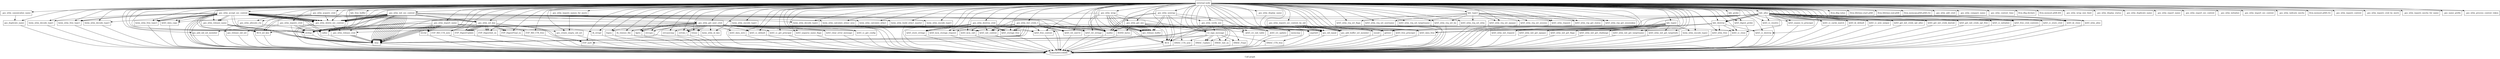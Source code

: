 digraph "Call graph" {
	label="Call graph";

	Node0x8051040c0 [shape=record,label="{external node}"];
	Node0x8051040c0 -> Node0x805104150;
	Node0x8051040c0 -> Node0x805104210;
	Node0x8051040c0 -> Node0x8051041b0;
	Node0x8051040c0 -> Node0x805104270;
	Node0x8051040c0 -> Node0x8051046f0;
	Node0x8051040c0 -> Node0x805104330;
	Node0x8051040c0 -> Node0x805104390;
	Node0x8051040c0 -> Node0x805104750;
	Node0x8051040c0 -> Node0x8051043f0;
	Node0x8051040c0 -> Node0x8051047b0;
	Node0x8051040c0 -> Node0x805104450;
	Node0x8051040c0 -> Node0x8051044b0;
	Node0x8051040c0 -> Node0x805104510;
	Node0x8051040c0 -> Node0x8051045d0;
	Node0x8051040c0 -> Node0x805104690;
	Node0x8051040c0 -> Node0x805104810;
	Node0x8051040c0 -> Node0x8051048d0;
	Node0x8051040c0 -> Node0x805104930;
	Node0x8051040c0 -> Node0x805104990;
	Node0x8051040c0 -> Node0x8051049f0;
	Node0x8051040c0 -> Node0x805104a50;
	Node0x8051040c0 -> Node0x805104ab0;
	Node0x8051040c0 -> Node0x805104b10;
	Node0x8051040c0 -> Node0x805104b70;
	Node0x8051040c0 -> Node0x805104bd0;
	Node0x8051040c0 -> Node0x805104c30;
	Node0x8051040c0 -> Node0x805104c90;
	Node0x8051040c0 -> Node0x805104cf0;
	Node0x8051040c0 -> Node0x805104d50;
	Node0x8051040c0 -> Node0x805104db0;
	Node0x8051040c0 -> Node0x805104e10;
	Node0x8051040c0 -> Node0x805104e70;
	Node0x8051040c0 -> Node0x805104ed0;
	Node0x8051040c0 -> Node0x805104f30;
	Node0x8051040c0 -> Node0x805104630;
	Node0x8051040c0 -> Node0x805105230;
	Node0x8051040c0 -> Node0x805104ff0;
	Node0x8051040c0 -> Node0x805105050;
	Node0x8051040c0 -> Node0x8051050b0;
	Node0x8051040c0 -> Node0x805105110;
	Node0x8051040c0 -> Node0x805105170;
	Node0x8051040c0 -> Node0x8051051d0;
	Node0x8051040c0 -> Node0x805105290;
	Node0x8051040c0 -> Node0x8051052f0;
	Node0x8051040c0 -> Node0x8051053b0;
	Node0x8051040c0 -> Node0x805105410;
	Node0x8051040c0 -> Node0x805105470;
	Node0x8051040c0 -> Node0x8051054d0;
	Node0x8051040c0 -> Node0x805105710;
	Node0x8051040c0 -> Node0x805105530;
	Node0x8051040c0 -> Node0x805105590;
	Node0x8051040c0 -> Node0x8051055f0;
	Node0x8051040c0 -> Node0x805105650;
	Node0x8051040c0 -> Node0x8051056b0;
	Node0x8051040c0 -> Node0x805105770;
	Node0x8051040c0 -> Node0x8051057d0;
	Node0x8051040c0 -> Node0x805105830;
	Node0x8051040c0 -> Node0x805105890;
	Node0x8051040c0 -> Node0x8051058f0;
	Node0x8051040c0 -> Node0x8051042d0;
	Node0x8051040c0 -> Node0x805105950;
	Node0x8051040c0 -> Node0x8051059b0;
	Node0x8051040c0 -> Node0x805105a10;
	Node0x8051040c0 -> Node0x805105a70;
	Node0x8051040c0 -> Node0x805105ad0;
	Node0x8051040c0 -> Node0x805105b30;
	Node0x8051040c0 -> Node0x805105b90;
	Node0x8051040c0 -> Node0x805105bf0;
	Node0x8051040c0 -> Node0x805105c50;
	Node0x8051040c0 -> Node0x805105cb0;
	Node0x8051040c0 -> Node0x805105d10;
	Node0x8051040c0 -> Node0x805105d70;
	Node0x8051040c0 -> Node0x805105dd0;
	Node0x8051040c0 -> Node0x805104870;
	Node0x8051040c0 -> Node0x805105e30;
	Node0x8051040c0 -> Node0x805105e90;
	Node0x8051040c0 -> Node0x805105ef0;
	Node0x8051040c0 -> Node0x805105f50;
	Node0x8051040c0 -> Node0x805105fb0;
	Node0x8051040c0 -> Node0x805106010;
	Node0x8051040c0 -> Node0x805106070;
	Node0x8051040c0 -> Node0x8051060d0;
	Node0x8051040c0 -> Node0x8051064f0;
	Node0x8051040c0 -> Node0x805106130;
	Node0x8051040c0 -> Node0x805106190;
	Node0x8051040c0 -> Node0x8051061f0;
	Node0x8051040c0 -> Node0x805106250;
	Node0x8051040c0 -> Node0x8051062b0;
	Node0x8051040c0 -> Node0x805106310;
	Node0x8051040c0 -> Node0x805106370;
	Node0x8051040c0 -> Node0x8051063d0;
	Node0x8051040c0 -> Node0x805106430;
	Node0x8051040c0 -> Node0x805106490;
	Node0x8051040c0 -> Node0x805106550;
	Node0x8051040c0 -> Node0x8051065b0;
	Node0x8051040c0 -> Node0x805106610;
	Node0x8051040c0 -> Node0x805106670;
	Node0x8051040c0 -> Node0x8051066d0;
	Node0x8051040c0 -> Node0x805106730;
	Node0x8051040c0 -> Node0x805106790;
	Node0x8051040c0 -> Node0x8051067f0;
	Node0x8051040c0 -> Node0x805106850;
	Node0x8051040c0 -> Node0x8051068b0;
	Node0x8051040c0 -> Node0x805106910;
	Node0x8051040c0 -> Node0x805106970;
	Node0x8051040c0 -> Node0x8051069d0;
	Node0x8051040c0 -> Node0x805106a30;
	Node0x8051040c0 -> Node0x805106a90;
	Node0x8051040c0 -> Node0x805106af0;
	Node0x8051040c0 -> Node0x805106b50;
	Node0x8051040c0 -> Node0x805106bb0;
	Node0x8051040c0 -> Node0x804fc11b0;
	Node0x8051040c0 -> Node0x804fc1270;
	Node0x8051040c0 -> Node0x804fc1570;
	Node0x8051040c0 -> Node0x804fc1990;
	Node0x8051040c0 -> Node0x804fc15d0;
	Node0x8051040c0 -> Node0x804fc1630;
	Node0x8051040c0 -> Node0x804fc1690;
	Node0x8051040c0 -> Node0x804fc16f0;
	Node0x8051040c0 -> Node0x804fc1750;
	Node0x8051040c0 -> Node0x804fc17b0;
	Node0x8051040c0 -> Node0x804fc1810;
	Node0x8051040c0 -> Node0x804fc1870;
	Node0x8051040c0 -> Node0x804fc18d0;
	Node0x8051040c0 -> Node0x804fc1930;
	Node0x8051040c0 -> Node0x804fc12d0;
	Node0x8051040c0 -> Node0x804fc1330;
	Node0x8051040c0 -> Node0x804fc1390;
	Node0x8051040c0 -> Node0x804fc13f0;
	Node0x8051040c0 -> Node0x804fc1450;
	Node0x8051040c0 -> Node0x804fc14b0;
	Node0x8051040c0 -> Node0x804fc1510;
	Node0x8051040c0 -> Node0x804fc1210;
	Node0x8051040c0 -> Node0x804fc1150;
	Node0x8051040c0 -> Node0x804fc1090;
	Node0x8051040c0 -> Node0x805106c10;
	Node0x8051040c0 -> Node0x805106c70;
	Node0x8051040c0 -> Node0x805106cd0;
	Node0x8051040c0 -> Node0x805106d30;
	Node0x8051040c0 -> Node0x805106d90;
	Node0x8051040c0 -> Node0x805106df0;
	Node0x8051040c0 -> Node0x805106e50;
	Node0x8051040c0 -> Node0x805106eb0;
	Node0x8051040c0 -> Node0x805106f10;
	Node0x8051040c0 -> Node0x805106f70;
	Node0x8051040c0 -> Node0x805106fd0;
	Node0x8051040c0 -> Node0x804fc1030;
	Node0x8051040c0 -> Node0x804fc10f0;
	Node0x8051040c0 -> Node0x804fc19f0;
	Node0x8051040c0 -> Node0x804fc1a50;
	Node0x8051040c0 -> Node0x805104f90;
	Node0x8051040c0 -> Node0x805104570;
	Node0x805104150 [shape=record,label="{_gss_ntlm_allocate_ctx}"];
	Node0x805104150 -> Node0x8051041b0;
	Node0x805104150 -> Node0x8051040f0;
	Node0x805104210 [shape=record,label="{llvm.dbg.value}"];
	Node0x8051041b0 [shape=record,label="{calloc}"];
	Node0x8051041b0 -> Node0x8051040f0;
	Node0x805104270 [shape=record,label="{_gss_ntlm_accept_sec_context}"];
	Node0x805104270 -> Node0x8051041b0;
	Node0x805104270 -> Node0x8051040f0;
	Node0x805104270 -> Node0x8051040f0;
	Node0x805104270 -> Node0x8051042d0;
	Node0x805104270 -> Node0x805104330;
	Node0x805104270 -> Node0x8051042d0;
	Node0x805104270 -> Node0x805104390;
	Node0x805104270 -> Node0x8051042d0;
	Node0x805104270 -> Node0x8051040f0;
	Node0x805104270 -> Node0x805104390;
	Node0x805104270 -> Node0x8051042d0;
	Node0x805104270 -> Node0x8051043f0;
	Node0x805104270 -> Node0x8051042d0;
	Node0x805104270 -> Node0x805104450;
	Node0x805104270 -> Node0x8051042d0;
	Node0x805104270 -> Node0x8051040f0;
	Node0x805104270 -> Node0x8051044b0;
	Node0x805104270 -> Node0x8051042d0;
	Node0x805104270 -> Node0x8051041b0;
	Node0x805104270 -> Node0x805104510;
	Node0x805104270 -> Node0x805104510;
	Node0x805104270 -> Node0x805104570;
	Node0x805104270 -> Node0x8051044b0;
	Node0x805104270 -> Node0x8051042d0;
	Node0x805104270 -> Node0x8051044b0;
	Node0x805104270 -> Node0x8051045d0;
	Node0x805104270 -> Node0x805104570;
	Node0x805104270 -> Node0x8051042d0;
	Node0x805104270 -> Node0x805104630;
	Node0x805104270 -> Node0x805104630;
	Node0x805104270 -> Node0x805104690;
	Node0x805104270 -> Node0x805104690;
	Node0x8051046f0 [shape=record,label="{llvm.lifetime.start.p0i8}"];
	Node0x805104330 [shape=record,label="{heim_ntlm_decode_type1}"];
	Node0x805104330 -> Node0x8051040f0;
	Node0x805104390 [shape=record,label="{heim_ntlm_free_type1}"];
	Node0x805104390 -> Node0x8051040f0;
	Node0x805104750 [shape=record,label="{llvm.lifetime.end.p0i8}"];
	Node0x8051043f0 [shape=record,label="{malloc}"];
	Node0x8051043f0 -> Node0x8051040f0;
	Node0x8051047b0 [shape=record,label="{llvm.memcpy.p0i8.p0i8.i32}"];
	Node0x805104450 [shape=record,label="{heim_ntlm_decode_type3}"];
	Node0x805104450 -> Node0x8051040f0;
	Node0x8051044b0 [shape=record,label="{heim_ntlm_free_type3}"];
	Node0x8051044b0 -> Node0x8051040f0;
	Node0x805104510 [shape=record,label="{strdup}"];
	Node0x805104510 -> Node0x8051040f0;
	Node0x8051045d0 [shape=record,label="{krb5_data_copy}"];
	Node0x8051045d0 -> Node0x8051040f0;
	Node0x805104690 [shape=record,label="{RC4_set_key}"];
	Node0x805104690 -> Node0x8051040f0;
	Node0x805104810 [shape=record,label="{_gss_ntlm_acquire_cred}"];
	Node0x805104810 -> Node0x805104150;
	Node0x805104810 -> Node0x8051040f0;
	Node0x805104810 -> Node0x8051042d0;
	Node0x805104810 -> Node0x805104870;
	Node0x8051048d0 [shape=record,label="{_gss_ntlm_add_cred}"];
	Node0x805104930 [shape=record,label="{_gss_ntlm_canonicalize_name}"];
	Node0x805104930 -> Node0x805104990;
	Node0x805104990 [shape=record,label="{gss_duplicate_name}"];
	Node0x805104990 -> Node0x8051040f0;
	Node0x8051049f0 [shape=record,label="{_gss_ntlm_compare_name}"];
	Node0x805104a50 [shape=record,label="{_gss_ntlm_context_time}"];
	Node0x805104ab0 [shape=record,label="{_gss_ntlm_inquire_cred}"];
	Node0x805104ab0 -> Node0x8051041b0;
	Node0x805104ab0 -> Node0x805104510;
	Node0x805104ab0 -> Node0x805104510;
	Node0x805104ab0 -> Node0x805104b10;
	Node0x805104ab0 -> Node0x805104b70;
	Node0x805104ab0 -> Node0x805104bd0;
	Node0x805104ab0 -> Node0x805104c30;
	Node0x805104b10 [shape=record,label="{free}"];
	Node0x805104b10 -> Node0x8051040f0;
	Node0x805104b70 [shape=record,label="{gss_create_empty_oid_set}"];
	Node0x805104b70 -> Node0x8051040f0;
	Node0x805104bd0 [shape=record,label="{gss_add_oid_set_member}"];
	Node0x805104bd0 -> Node0x8051040f0;
	Node0x805104c30 [shape=record,label="{gss_release_oid_set}"];
	Node0x805104c30 -> Node0x8051040f0;
	Node0x805104c90 [shape=record,label="{_gss_ntlm_destroy_cred}"];
	Node0x805104c90 -> Node0x805104cf0;
	Node0x805104c90 -> Node0x805104d50;
	Node0x805104c90 -> Node0x805104db0;
	Node0x805104c90 -> Node0x805104db0;
	Node0x805104c90 -> Node0x805104e10;
	Node0x805104c90 -> Node0x805104e70;
	Node0x805104c90 -> Node0x805104e70;
	Node0x805104c90 -> Node0x805104ed0;
	Node0x805104c90 -> Node0x805104f30;
	Node0x805104c90 -> Node0x805104f90;
	Node0x805105950 [shape=record,label="{_gss_ntlm_display_name}"];
	Node0x805105950 -> Node0x8051059b0;
	Node0x805104cf0 [shape=record,label="{krb5_init_context}"];
	Node0x805104cf0 -> Node0x8051040f0;
	Node0x805104d50 [shape=record,label="{krb5_kcm_storage_request}"];
	Node0x805104d50 -> Node0x8051040f0;
	Node0x805104db0 [shape=record,label="{krb5_store_stringz}"];
	Node0x805104db0 -> Node0x8051040f0;
	Node0x805104e10 [shape=record,label="{krb5_kcm_call}"];
	Node0x805104e10 -> Node0x8051040f0;
	Node0x805104e70 [shape=record,label="{krb5_storage_free}"];
	Node0x805104e70 -> Node0x8051040f0;
	Node0x805104ed0 [shape=record,label="{krb5_data_free}"];
	Node0x805104ed0 -> Node0x8051040f0;
	Node0x805104f30 [shape=record,label="{krb5_free_context}"];
	Node0x805104f30 -> Node0x8051040f0;
	Node0x805104630 [shape=record,label="{_gss_ntlm_set_key}"];
	Node0x805104630 -> Node0x805104ff0;
	Node0x805104630 -> Node0x805105050;
	Node0x805104630 -> Node0x8051050b0;
	Node0x805104630 -> Node0x805105110;
	Node0x805104630 -> Node0x805105110;
	Node0x805104630 -> Node0x805105170;
	Node0x805104630 -> Node0x805105050;
	Node0x805104630 -> Node0x8051050b0;
	Node0x805104630 -> Node0x805105110;
	Node0x805104630 -> Node0x805105110;
	Node0x805104630 -> Node0x805105170;
	Node0x805104630 -> Node0x8051051d0;
	Node0x805104630 -> Node0x805104690;
	Node0x805105230 [shape=record,label="{llvm.dbg.declare}"];
	Node0x805104ff0 [shape=record,label="{EVP_MD_CTX_new}"];
	Node0x805104ff0 -> Node0x8051040f0;
	Node0x805105050 [shape=record,label="{EVP_md5}"];
	Node0x805105050 -> Node0x8051040f0;
	Node0x8051050b0 [shape=record,label="{EVP_DigestInit_ex}"];
	Node0x8051050b0 -> Node0x8051040f0;
	Node0x805105110 [shape=record,label="{EVP_DigestUpdate}"];
	Node0x805105110 -> Node0x8051040f0;
	Node0x805105170 [shape=record,label="{EVP_DigestFinal_ex}"];
	Node0x805105170 -> Node0x8051040f0;
	Node0x8051051d0 [shape=record,label="{EVP_MD_CTX_free}"];
	Node0x8051051d0 -> Node0x8051040f0;
	Node0x805105290 [shape=record,label="{_gss_ntlm_get_mic}"];
	Node0x805105290 -> Node0x8051043f0;
	Node0x805105290 -> Node0x8051052f0;
	Node0x805105290 -> Node0x805105350;
	Node0x805105290 -> Node0x8051052f0;
	Node0x805105290 -> Node0x8051052f0;
	Node0x805105290 -> Node0x8051053b0;
	Node0x805105290 -> Node0x805105410;
	Node0x805105290 -> Node0x805105470;
	Node0x805105290 -> Node0x8051054d0;
	Node0x805105290 -> Node0x8051052f0;
	Node0x805105290 -> Node0x8051052f0;
	Node0x8051052f0 [shape=record,label="{gss_release_buffer}"];
	Node0x8051052f0 -> Node0x8051040f0;
	Node0x805105350 [shape=record,label="{v2_sign_message}"];
	Node0x805105350 -> Node0x805105530;
	Node0x805105350 -> Node0x805105050;
	Node0x805105350 -> Node0x805105590;
	Node0x805105350 -> Node0x8051055f0;
	Node0x805105350 -> Node0x8051055f0;
	Node0x805105350 -> Node0x805105650;
	Node0x805105350 -> Node0x8051056b0;
	Node0x805105350 -> Node0x805105470;
	Node0x8051053b0 [shape=record,label="{_krb5_crc_init_table}"];
	Node0x8051053b0 -> Node0x8051040f0;
	Node0x805105410 [shape=record,label="{_krb5_crc_update}"];
	Node0x805105410 -> Node0x8051040f0;
	Node0x805105470 [shape=record,label="{RC4}"];
	Node0x805105470 -> Node0x8051040f0;
	Node0x8051054d0 [shape=record,label="{RAND_bytes}"];
	Node0x8051054d0 -> Node0x8051040f0;
	Node0x805105710 [shape=record,label="{llvm.memset.p0i8.i64}"];
	Node0x805105530 [shape=record,label="{HMAC_CTX_new}"];
	Node0x805105530 -> Node0x8051040f0;
	Node0x805105590 [shape=record,label="{HMAC_Init_ex}"];
	Node0x805105590 -> Node0x8051040f0;
	Node0x8051055f0 [shape=record,label="{HMAC_Update}"];
	Node0x8051055f0 -> Node0x8051040f0;
	Node0x805105650 [shape=record,label="{HMAC_Final}"];
	Node0x805105650 -> Node0x8051040f0;
	Node0x8051056b0 [shape=record,label="{HMAC_CTX_free}"];
	Node0x8051056b0 -> Node0x8051040f0;
	Node0x805105770 [shape=record,label="{_gss_ntlm_verify_mic}"];
	Node0x805105770 -> Node0x805105350;
	Node0x805105770 -> Node0x8051057d0;
	Node0x805105770 -> Node0x805105470;
	Node0x805105770 -> Node0x8051053b0;
	Node0x805105770 -> Node0x805105410;
	Node0x8051057d0 [shape=record,label="{memcmp}"];
	Node0x8051057d0 -> Node0x8051040f0;
	Node0x805105830 [shape=record,label="{_gss_ntlm_wrap_size_limit}"];
	Node0x805105890 [shape=record,label="{_gss_ntlm_wrap}"];
	Node0x805105890 -> Node0x8051043f0;
	Node0x805105890 -> Node0x805105470;
	Node0x805105890 -> Node0x805105350;
	Node0x805105890 -> Node0x805104b10;
	Node0x805105890 -> Node0x8051043f0;
	Node0x805105890 -> Node0x805105470;
	Node0x805105890 -> Node0x805105290;
	Node0x805105890 -> Node0x8051052f0;
	Node0x805105890 -> Node0x8051052f0;
	Node0x805105890 -> Node0x8051052f0;
	Node0x805105890 -> Node0x8051052f0;
	Node0x8051058f0 [shape=record,label="{_gss_ntlm_unwrap}"];
	Node0x8051058f0 -> Node0x8051043f0;
	Node0x8051058f0 -> Node0x805105470;
	Node0x8051058f0 -> Node0x805105350;
	Node0x8051058f0 -> Node0x8051057d0;
	Node0x8051058f0 -> Node0x8051052f0;
	Node0x8051058f0 -> Node0x8051043f0;
	Node0x8051058f0 -> Node0x805105470;
	Node0x8051058f0 -> Node0x805105770;
	Node0x8051058f0 -> Node0x8051052f0;
	Node0x8051042d0 [shape=record,label="{_gss_ntlm_delete_sec_context}"];
	Node0x8051042d0 -> Node0x8051040f0;
	Node0x8051042d0 -> Node0x805104f90;
	Node0x8051042d0 -> Node0x805104b10;
	Node0x8051059b0 [shape=record,label="{asprintf}"];
	Node0x8051059b0 -> Node0x8051040f0;
	Node0x805105a10 [shape=record,label="{_gss_ntlm_display_status}"];
	Node0x805105a70 [shape=record,label="{_gss_ntlm_duplicate_name}"];
	Node0x805105ad0 [shape=record,label="{_gss_ntlm_export_name}"];
	Node0x805105b30 [shape=record,label="{_gss_ntlm_export_sec_context}"];
	Node0x805105b90 [shape=record,label="{__gss_ntlm_initialize}"];
	Node0x805105bf0 [shape=record,label="{_gss_ntlm_import_name}"];
	Node0x805105bf0 -> Node0x805105c50;
	Node0x805105bf0 -> Node0x805105c50;
	Node0x805105bf0 -> Node0x8051043f0;
	Node0x805105bf0 -> Node0x805105cb0;
	Node0x805105bf0 -> Node0x805104b10;
	Node0x805105bf0 -> Node0x805105cb0;
	Node0x805105bf0 -> Node0x805105cb0;
	Node0x805105bf0 -> Node0x805105d10;
	Node0x805105bf0 -> Node0x8051041b0;
	Node0x805105bf0 -> Node0x805104b10;
	Node0x805105bf0 -> Node0x805104510;
	Node0x805105bf0 -> Node0x805104510;
	Node0x805105bf0 -> Node0x805104b10;
	Node0x805105bf0 -> Node0x805104b10;
	Node0x805105bf0 -> Node0x805104b10;
	Node0x805105bf0 -> Node0x805104b10;
	Node0x805105c50 [shape=record,label="{gss_oid_equal}"];
	Node0x805105c50 -> Node0x8051040f0;
	Node0x805105cb0 [shape=record,label="{strchr}"];
	Node0x805105cb0 -> Node0x8051040f0;
	Node0x805105d10 [shape=record,label="{rk_strupr}"];
	Node0x805105d10 -> Node0x8051040f0;
	Node0x805105d70 [shape=record,label="{_gss_ntlm_import_sec_context}"];
	Node0x805105dd0 [shape=record,label="{_gss_ntlm_indicate_mechs}"];
	Node0x805104870 [shape=record,label="{_gss_ntlm_get_user_cred}"];
	Node0x805104870 -> Node0x8051041b0;
	Node0x805104870 -> Node0x805105e30;
	Node0x805104870 -> Node0x805105e90;
	Node0x805104870 -> Node0x805105ef0;
	Node0x805104870 -> Node0x805105f50;
	Node0x805104870 -> Node0x805105fb0;
	Node0x805104870 -> Node0x805106010;
	Node0x805104870 -> Node0x805106070;
	Node0x805104870 -> Node0x8051060d0;
	Node0x805104870 -> Node0x805106070;
	Node0x805104870 -> Node0x805106070;
	Node0x805104870 -> Node0x805105fb0;
	Node0x805104870 -> Node0x805106130;
	Node0x805104870 -> Node0x805104510;
	Node0x805104870 -> Node0x805106190;
	Node0x805104870 -> Node0x805106130;
	Node0x805104870 -> Node0x8051061f0;
	Node0x805104870 -> Node0x805104cf0;
	Node0x805104870 -> Node0x805106250;
	Node0x805104870 -> Node0x8051062b0;
	Node0x805104870 -> Node0x805106310;
	Node0x805104870 -> Node0x805106370;
	Node0x805104870 -> Node0x8051059b0;
	Node0x805104870 -> Node0x8051063d0;
	Node0x805104870 -> Node0x805106430;
	Node0x805104870 -> Node0x8051043f0;
	Node0x805104870 -> Node0x805104ed0;
	Node0x805104870 -> Node0x805106490;
	Node0x805104870 -> Node0x805104f30;
	Node0x805104870 -> Node0x805104b10;
	Node0x805104870 -> Node0x805104510;
	Node0x805105e30 [shape=record,label="{issuid}"];
	Node0x805105e30 -> Node0x8051040f0;
	Node0x805105e90 [shape=record,label="{getenv}"];
	Node0x805105e90 -> Node0x8051040f0;
	Node0x805105ef0 [shape=record,label="{fopen}"];
	Node0x805105ef0 -> Node0x8051040f0;
	Node0x805105f50 [shape=record,label="{rk_cloexec_file}"];
	Node0x805105f50 -> Node0x8051040f0;
	Node0x805105fb0 [shape=record,label="{fgets}"];
	Node0x805105fb0 -> Node0x8051040f0;
	Node0x805106010 [shape=record,label="{strcspn}"];
	Node0x805106010 -> Node0x8051040f0;
	Node0x805106070 [shape=record,label="{strtok_r}"];
	Node0x805106070 -> Node0x8051040f0;
	Node0x8051060d0 [shape=record,label="{strcasecmp}"];
	Node0x8051060d0 -> Node0x8051040f0;
	Node0x8051064f0 [shape=record,label="{llvm.memset.p0i8.i32}"];
	Node0x805106130 [shape=record,label="{fclose}"];
	Node0x805106130 -> Node0x8051040f0;
	Node0x805106190 [shape=record,label="{heim_ntlm_nt_key}"];
	Node0x805106190 -> Node0x8051040f0;
	Node0x8051061f0 [shape=record,label="{krb5_data_zero}"];
	Node0x8051061f0 -> Node0x8051040f0;
	Node0x805106250 [shape=record,label="{krb5_cc_default}"];
	Node0x805106250 -> Node0x8051040f0;
	Node0x8051062b0 [shape=record,label="{krb5_cc_get_principal}"];
	Node0x8051062b0 -> Node0x8051040f0;
	Node0x805106310 [shape=record,label="{krb5_unparse_name_flags}"];
	Node0x805106310 -> Node0x8051040f0;
	Node0x805106370 [shape=record,label="{krb5_free_principal}"];
	Node0x805106370 -> Node0x8051040f0;
	Node0x8051063d0 [shape=record,label="{krb5_clear_error_message}"];
	Node0x8051063d0 -> Node0x8051040f0;
	Node0x805106430 [shape=record,label="{krb5_cc_get_config}"];
	Node0x805106430 -> Node0x8051040f0;
	Node0x805106490 [shape=record,label="{krb5_cc_close}"];
	Node0x805106490 -> Node0x8051040f0;
	Node0x805106550 [shape=record,label="{_gss_ntlm_init_sec_context}"];
	Node0x805106550 -> Node0x8051041b0;
	Node0x805106550 -> Node0x8051041b0;
	Node0x805106550 -> Node0x805104510;
	Node0x805106550 -> Node0x805104b10;
	Node0x805106550 -> Node0x805104510;
	Node0x805106550 -> Node0x805104b10;
	Node0x805106550 -> Node0x805104b10;
	Node0x805106550 -> Node0x8051043f0;
	Node0x805106550 -> Node0x805104b10;
	Node0x805106550 -> Node0x805104b10;
	Node0x805106550 -> Node0x805104b10;
	Node0x805106550 -> Node0x805104870;
	Node0x805106550 -> Node0x8051042d0;
	Node0x805106550 -> Node0x8051065b0;
	Node0x805106550 -> Node0x8051042d0;
	Node0x805106550 -> Node0x805106610;
	Node0x805106550 -> Node0x8051042d0;
	Node0x805106550 -> Node0x8051054d0;
	Node0x805106550 -> Node0x805106670;
	Node0x805106550 -> Node0x8051042d0;
	Node0x805106550 -> Node0x8051066d0;
	Node0x805106550 -> Node0x8051042d0;
	Node0x805106550 -> Node0x805106730;
	Node0x805106550 -> Node0x805104b10;
	Node0x805106550 -> Node0x805104b10;
	Node0x805106550 -> Node0x8051042d0;
	Node0x805106550 -> Node0x8051045d0;
	Node0x805106550 -> Node0x805104b10;
	Node0x805106550 -> Node0x805104b10;
	Node0x805106550 -> Node0x805104b10;
	Node0x805106550 -> Node0x8051042d0;
	Node0x805106550 -> Node0x805104630;
	Node0x805106550 -> Node0x805104630;
	Node0x805106550 -> Node0x805104690;
	Node0x805106550 -> Node0x805104690;
	Node0x805106550 -> Node0x805106790;
	Node0x805106550 -> Node0x805104b10;
	Node0x805106550 -> Node0x805104b10;
	Node0x805106550 -> Node0x805104b10;
	Node0x805106550 -> Node0x8051042d0;
	Node0x8051065b0 [shape=record,label="{heim_ntlm_encode_type1}"];
	Node0x8051065b0 -> Node0x8051040f0;
	Node0x805106610 [shape=record,label="{heim_ntlm_decode_type2}"];
	Node0x805106610 -> Node0x8051040f0;
	Node0x805106670 [shape=record,label="{heim_ntlm_calculate_ntlm2_sess}"];
	Node0x805106670 -> Node0x8051040f0;
	Node0x8051066d0 [shape=record,label="{heim_ntlm_calculate_ntlm1}"];
	Node0x8051066d0 -> Node0x8051040f0;
	Node0x805106730 [shape=record,label="{heim_ntlm_build_ntlm1_master}"];
	Node0x805106730 -> Node0x8051040f0;
	Node0x805106790 [shape=record,label="{heim_ntlm_encode_type3}"];
	Node0x805106790 -> Node0x8051040f0;
	Node0x8051067f0 [shape=record,label="{_gss_ntlm_inquire_context}"];
	Node0x805106850 [shape=record,label="{_gss_ntlm_inquire_cred_by_mech}"];
	Node0x8051068b0 [shape=record,label="{_gss_ntlm_inquire_mechs_for_name}"];
	Node0x805106910 [shape=record,label="{_gss_ntlm_inquire_names_for_mech}"];
	Node0x805106910 -> Node0x805104b70;
	Node0x805106970 [shape=record,label="{_gss_ntlm_inquire_sec_context_by_oid}"];
	Node0x805106970 -> Node0x805105c50;
	Node0x805106970 -> Node0x805105c50;
	Node0x805106970 -> Node0x8051069d0;
	Node0x805106970 -> Node0x805105c50;
	Node0x805106970 -> Node0x8051069d0;
	Node0x805106970 -> Node0x805105c50;
	Node0x805106970 -> Node0x8051069d0;
	Node0x8051069d0 [shape=record,label="{gss_add_buffer_set_member}"];
	Node0x8051069d0 -> Node0x8051040f0;
	Node0x805106a30 [shape=record,label="{_gss_ntlm_iter_creds_f}"];
	Node0x805106a30 -> Node0x805104cf0;
	Node0x805106a30 -> Node0x805104d50;
	Node0x805106a30 -> Node0x805104e10;
	Node0x805106a30 -> Node0x805104e70;
	Node0x805106a30 -> Node0x805106a90;
	Node0x805106a30 -> Node0x805106af0;
	Node0x805106a30 -> Node0x805106af0;
	Node0x805106a30 -> Node0x805104b10;
	Node0x805106a30 -> Node0x8051041b0;
	Node0x805106a30 -> Node0x805104b10;
	Node0x805106a30 -> Node0x805104b10;
	Node0x805106a30 -> Node0x8051040f0;
	Node0x805106a30 -> Node0x805106a90;
	Node0x805106a30 -> Node0x805104e70;
	Node0x805106a30 -> Node0x805104ed0;
	Node0x805106a30 -> Node0x805104f30;
	Node0x805106a30 -> Node0x8051040f0;
	Node0x805106a90 [shape=record,label="{krb5_ret_uint32}"];
	Node0x805106a90 -> Node0x8051040f0;
	Node0x805106af0 [shape=record,label="{krb5_ret_stringz}"];
	Node0x805106af0 -> Node0x8051040f0;
	Node0x805106b50 [shape=record,label="{kdc_alloc}"];
	Node0x805106b50 -> Node0x8051041b0;
	Node0x805106b50 -> Node0x805104cf0;
	Node0x805106b50 -> Node0x805106bb0;
	Node0x805106b50 -> Node0x805105e30;
	Node0x805106b50 -> Node0x805105e90;
	Node0x805106b50 -> Node0x805106c10;
	Node0x805106b50 -> Node0x805106c70;
	Node0x805106b50 -> Node0x805106cd0;
	Node0x805106b50 -> Node0x805106d30;
	Node0x805106b50 -> Node0x805106d90;
	Node0x805106b50 -> Node0x805106df0;
	Node0x805106b50 -> Node0x805106e50;
	Node0x805106b50 -> Node0x805106eb0;
	Node0x805106b50 -> Node0x805106f10;
	Node0x805106b50 -> Node0x805106f70;
	Node0x805106b50 -> Node0x805106fd0;
	Node0x805106b50 -> Node0x805106f70;
	Node0x805106b50 -> Node0x804fc1030;
	Node0x805106b50 -> Node0x804fc1090;
	Node0x805106b50 -> Node0x805106490;
	Node0x805106b50 -> Node0x804fc1030;
	Node0x805106b50 -> Node0x805106370;
	Node0x805106b50 -> Node0x805106bb0;
	Node0x805106b50 -> Node0x804fc10f0;
	Node0x805106b50 -> Node0x805106bb0;
	Node0x805106bb0 [shape=record,label="{kdc_destroy}"];
	Node0x805106bb0 -> Node0x805104ed0;
	Node0x805106bb0 -> Node0x805104ed0;
	Node0x805106bb0 -> Node0x804fc1150;
	Node0x805106bb0 -> Node0x804fc1090;
	Node0x805106bb0 -> Node0x805106490;
	Node0x805106bb0 -> Node0x805104f30;
	Node0x805106bb0 -> Node0x805104b10;
	Node0x804fc11b0 [shape=record,label="{kdc_probe}"];
	Node0x804fc11b0 -> Node0x804fc1210;
	Node0x804fc1270 [shape=record,label="{kdc_type2}"];
	Node0x804fc1270 -> Node0x804fc12d0;
	Node0x804fc1270 -> Node0x804fc1330;
	Node0x804fc1270 -> Node0x804fc1390;
	Node0x804fc1270 -> Node0x804fc13f0;
	Node0x804fc1270 -> Node0x805104ed0;
	Node0x804fc1270 -> Node0x804fc1450;
	Node0x804fc1270 -> Node0x804fc14b0;
	Node0x804fc1270 -> Node0x805104b10;
	Node0x804fc1270 -> Node0x804fc1510;
	Node0x804fc1270 -> Node0x805104b10;
	Node0x804fc1270 -> Node0x805104ed0;
	Node0x804fc1570 [shape=record,label="{kdc_type3}"];
	Node0x804fc1570 -> Node0x804fc15d0;
	Node0x804fc1570 -> Node0x804fc1630;
	Node0x804fc1570 -> Node0x804fc1690;
	Node0x804fc1570 -> Node0x804fc16f0;
	Node0x804fc1570 -> Node0x804fc1750;
	Node0x804fc1570 -> Node0x804fc17b0;
	Node0x804fc1570 -> Node0x804fc1810;
	Node0x804fc1570 -> Node0x804fc1870;
	Node0x804fc1570 -> Node0x804fc18d0;
	Node0x804fc1570 -> Node0x804fc1930;
	Node0x804fc1990 [shape=record,label="{kdc_free_buffer}"];
	Node0x804fc1990 -> Node0x805104b10;
	Node0x804fc15d0 [shape=record,label="{krb5_ntlm_req_set_flags}"];
	Node0x804fc15d0 -> Node0x8051040f0;
	Node0x804fc1630 [shape=record,label="{krb5_ntlm_req_set_username}"];
	Node0x804fc1630 -> Node0x8051040f0;
	Node0x804fc1690 [shape=record,label="{krb5_ntlm_req_set_targetname}"];
	Node0x804fc1690 -> Node0x8051040f0;
	Node0x804fc16f0 [shape=record,label="{krb5_ntlm_req_set_lm}"];
	Node0x804fc16f0 -> Node0x8051040f0;
	Node0x804fc1750 [shape=record,label="{krb5_ntlm_req_set_ntlm}"];
	Node0x804fc1750 -> Node0x8051040f0;
	Node0x804fc17b0 [shape=record,label="{krb5_ntlm_req_set_opaque}"];
	Node0x804fc17b0 -> Node0x8051040f0;
	Node0x804fc1810 [shape=record,label="{krb5_ntlm_req_set_session}"];
	Node0x804fc1810 -> Node0x8051040f0;
	Node0x804fc1870 [shape=record,label="{krb5_ntlm_request}"];
	Node0x804fc1870 -> Node0x8051040f0;
	Node0x804fc18d0 [shape=record,label="{krb5_ntlm_rep_get_status}"];
	Node0x804fc18d0 -> Node0x8051040f0;
	Node0x804fc1930 [shape=record,label="{krb5_ntlm_rep_get_sessionkey}"];
	Node0x804fc1930 -> Node0x8051040f0;
	Node0x804fc12d0 [shape=record,label="{krb5_ntlm_init_request}"];
	Node0x804fc12d0 -> Node0x8051040f0;
	Node0x804fc1330 [shape=record,label="{krb5_ntlm_init_get_opaque}"];
	Node0x804fc1330 -> Node0x8051040f0;
	Node0x804fc1390 [shape=record,label="{krb5_ntlm_init_get_flags}"];
	Node0x804fc1390 -> Node0x8051040f0;
	Node0x804fc13f0 [shape=record,label="{krb5_ntlm_init_get_challange}"];
	Node0x804fc13f0 -> Node0x8051040f0;
	Node0x804fc1450 [shape=record,label="{krb5_ntlm_init_get_targetname}"];
	Node0x804fc1450 -> Node0x8051040f0;
	Node0x804fc14b0 [shape=record,label="{krb5_ntlm_init_get_targetinfo}"];
	Node0x804fc14b0 -> Node0x8051040f0;
	Node0x804fc1510 [shape=record,label="{heim_ntlm_encode_type2}"];
	Node0x804fc1510 -> Node0x8051040f0;
	Node0x804fc1210 [shape=record,label="{krb5_digest_probe}"];
	Node0x804fc1210 -> Node0x8051040f0;
	Node0x804fc1150 [shape=record,label="{krb5_ntlm_free}"];
	Node0x804fc1150 -> Node0x8051040f0;
	Node0x804fc1090 [shape=record,label="{krb5_cc_destroy}"];
	Node0x804fc1090 -> Node0x8051040f0;
	Node0x805106c10 [shape=record,label="{krb5_cc_resolve}"];
	Node0x805106c10 -> Node0x8051040f0;
	Node0x805106c70 [shape=record,label="{krb5_sname_to_principal}"];
	Node0x805106c70 -> Node0x8051040f0;
	Node0x805106cd0 [shape=record,label="{krb5_cc_cache_match}"];
	Node0x805106cd0 -> Node0x8051040f0;
	Node0x805106d30 [shape=record,label="{krb5_kt_default}"];
	Node0x805106d30 -> Node0x8051040f0;
	Node0x805106d90 [shape=record,label="{krb5_cc_new_unique}"];
	Node0x805106d90 -> Node0x8051040f0;
	Node0x805106df0 [shape=record,label="{krb5_get_init_creds_opt_alloc}"];
	Node0x805106df0 -> Node0x8051040f0;
	Node0x805106e50 [shape=record,label="{krb5_get_init_creds_keytab}"];
	Node0x805106e50 -> Node0x8051040f0;
	Node0x805106eb0 [shape=record,label="{krb5_get_init_creds_opt_free}"];
	Node0x805106eb0 -> Node0x8051040f0;
	Node0x805106f10 [shape=record,label="{krb5_cc_initialize}"];
	Node0x805106f10 -> Node0x8051040f0;
	Node0x805106f70 [shape=record,label="{krb5_free_cred_contents}"];
	Node0x805106f70 -> Node0x8051040f0;
	Node0x805106fd0 [shape=record,label="{krb5_cc_store_cred}"];
	Node0x805106fd0 -> Node0x8051040f0;
	Node0x804fc1030 [shape=record,label="{krb5_kt_close}"];
	Node0x804fc1030 -> Node0x8051040f0;
	Node0x804fc10f0 [shape=record,label="{krb5_ntlm_alloc}"];
	Node0x804fc10f0 -> Node0x8051040f0;
	Node0x804fc19f0 [shape=record,label="{_gss_name_prefix}"];
	Node0x804fc1a50 [shape=record,label="{_gss_ntlm_process_context_token}"];
	Node0x805104f90 [shape=record,label="{_gss_ntlm_release_cred}"];
	Node0x805104f90 -> Node0x805104b10;
	Node0x805104f90 -> Node0x805104b10;
	Node0x805104f90 -> Node0x805104b10;
	Node0x805104570 [shape=record,label="{_gss_ntlm_release_name}"];
	Node0x805104570 -> Node0x805104b10;
	Node0x805104570 -> Node0x805104b10;
	Node0x805104570 -> Node0x805104b10;
}
